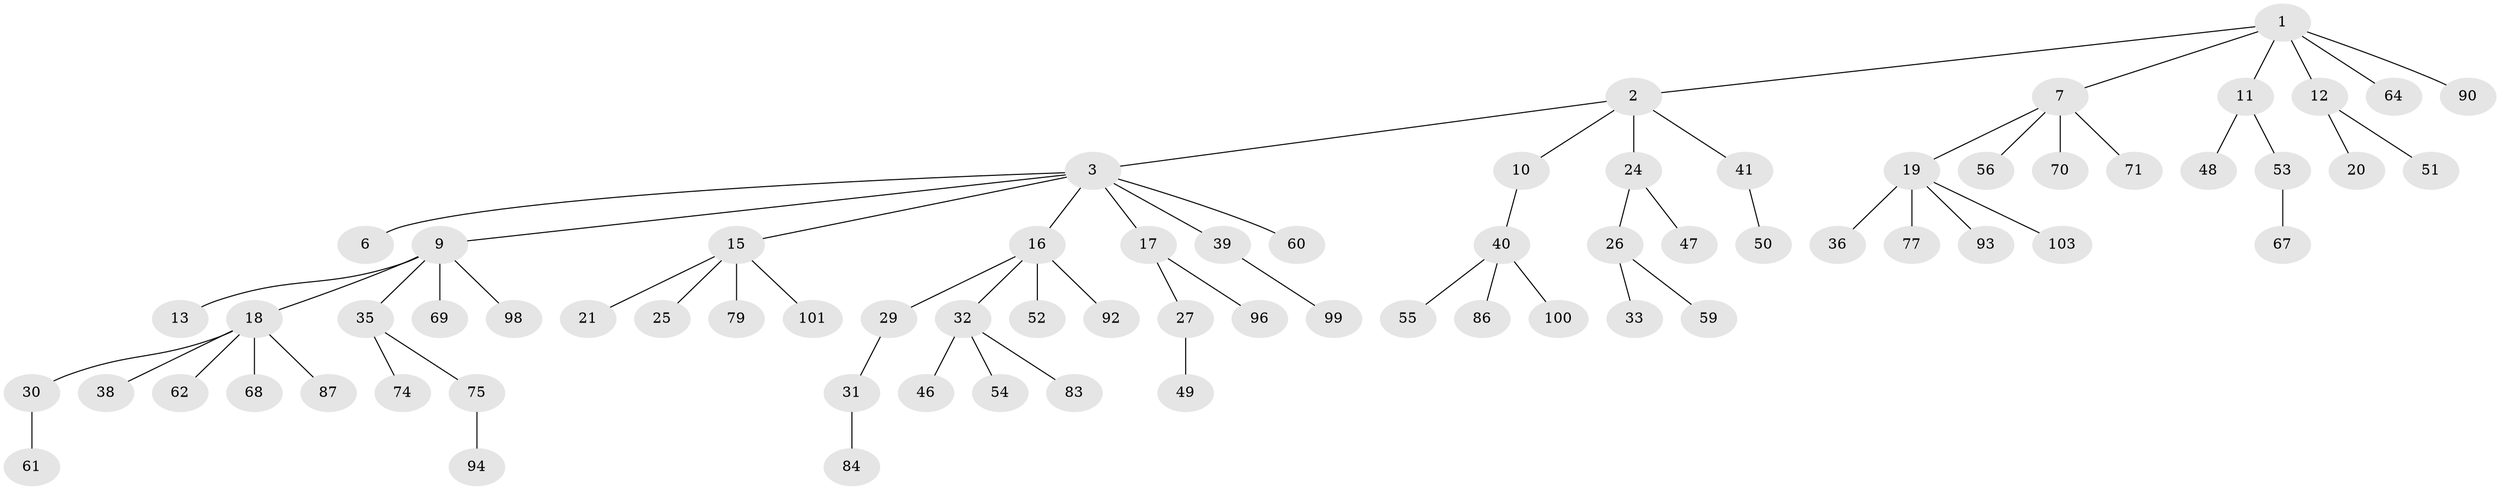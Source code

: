 // original degree distribution, {4: 0.0970873786407767, 5: 0.019417475728155338, 3: 0.1262135922330097, 7: 0.019417475728155338, 2: 0.1941747572815534, 1: 0.5339805825242718, 6: 0.009708737864077669}
// Generated by graph-tools (version 1.1) at 2025/42/03/06/25 10:42:02]
// undirected, 71 vertices, 70 edges
graph export_dot {
graph [start="1"]
  node [color=gray90,style=filled];
  1 [super="+4"];
  2 [super="+8"];
  3 [super="+5"];
  6 [super="+72"];
  7 [super="+44"];
  9 [super="+14"];
  10 [super="+23"];
  11 [super="+88"];
  12 [super="+37"];
  13;
  15 [super="+85"];
  16 [super="+28"];
  17;
  18 [super="+34"];
  19 [super="+22"];
  20 [super="+45"];
  21;
  24;
  25;
  26 [super="+57"];
  27 [super="+78"];
  29;
  30;
  31 [super="+81"];
  32 [super="+63"];
  33 [super="+89"];
  35 [super="+65"];
  36;
  38 [super="+42"];
  39 [super="+102"];
  40 [super="+43"];
  41;
  46 [super="+82"];
  47 [super="+58"];
  48;
  49;
  50 [super="+73"];
  51;
  52;
  53 [super="+91"];
  54;
  55;
  56;
  59;
  60;
  61 [super="+95"];
  62 [super="+66"];
  64;
  67;
  68;
  69;
  70;
  71 [super="+80"];
  74 [super="+97"];
  75 [super="+76"];
  77;
  79;
  83;
  84;
  86;
  87;
  90;
  92;
  93;
  94;
  96;
  98;
  99;
  100;
  101;
  103;
  1 -- 2;
  1 -- 7;
  1 -- 12;
  1 -- 64;
  1 -- 90;
  1 -- 11;
  2 -- 3;
  2 -- 24;
  2 -- 41;
  2 -- 10;
  3 -- 9;
  3 -- 16;
  3 -- 17;
  3 -- 6;
  3 -- 39;
  3 -- 60;
  3 -- 15;
  7 -- 19;
  7 -- 70;
  7 -- 71;
  7 -- 56;
  9 -- 13;
  9 -- 18;
  9 -- 35;
  9 -- 69;
  9 -- 98;
  10 -- 40;
  11 -- 48;
  11 -- 53;
  12 -- 20;
  12 -- 51;
  15 -- 21;
  15 -- 25;
  15 -- 79;
  15 -- 101;
  16 -- 92;
  16 -- 32;
  16 -- 52;
  16 -- 29;
  17 -- 27;
  17 -- 96;
  18 -- 30;
  18 -- 87;
  18 -- 38;
  18 -- 68;
  18 -- 62;
  19 -- 77;
  19 -- 93;
  19 -- 36;
  19 -- 103;
  24 -- 26;
  24 -- 47;
  26 -- 33;
  26 -- 59;
  27 -- 49;
  29 -- 31;
  30 -- 61;
  31 -- 84;
  32 -- 46;
  32 -- 54;
  32 -- 83;
  35 -- 74;
  35 -- 75;
  39 -- 99;
  40 -- 55;
  40 -- 100;
  40 -- 86;
  41 -- 50;
  53 -- 67;
  75 -- 94;
}
